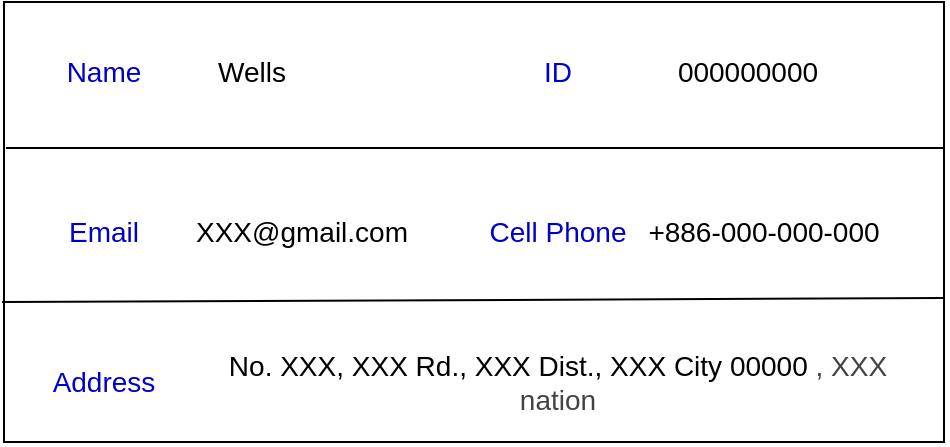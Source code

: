 <mxfile version="21.2.9" type="device">
  <diagram name="第 1 页" id="KaoyzOCaUdj-37x2Ywcc">
    <mxGraphModel dx="1434" dy="764" grid="1" gridSize="10" guides="1" tooltips="1" connect="1" arrows="1" fold="1" page="1" pageScale="1" pageWidth="827" pageHeight="1169" math="0" shadow="0">
      <root>
        <mxCell id="0" />
        <mxCell id="1" parent="0" />
        <mxCell id="txcHr6AUTvd7BKyVK310-1" value="" style="rounded=0;whiteSpace=wrap;html=1;fontSize=14;" vertex="1" parent="1">
          <mxGeometry x="320" y="360" width="470" height="220" as="geometry" />
        </mxCell>
        <mxCell id="txcHr6AUTvd7BKyVK310-2" value="Name" style="text;html=1;strokeColor=none;fillColor=none;align=center;verticalAlign=middle;whiteSpace=wrap;rounded=0;fontColor=#0000CC;fontSize=14;" vertex="1" parent="1">
          <mxGeometry x="340" y="380" width="60" height="30" as="geometry" />
        </mxCell>
        <mxCell id="txcHr6AUTvd7BKyVK310-3" value="" style="endArrow=none;html=1;rounded=0;exitX=0.002;exitY=0.332;exitDx=0;exitDy=0;exitPerimeter=0;align=center;verticalAlign=middle;fontSize=14;" edge="1" parent="1" source="txcHr6AUTvd7BKyVK310-1">
          <mxGeometry width="50" height="50" relative="1" as="geometry">
            <mxPoint x="350" y="432.88" as="sourcePoint" />
            <mxPoint x="790" y="433" as="targetPoint" />
          </mxGeometry>
        </mxCell>
        <mxCell id="txcHr6AUTvd7BKyVK310-4" value="Wells" style="text;html=1;strokeColor=none;fillColor=none;align=center;verticalAlign=middle;whiteSpace=wrap;rounded=0;fontSize=14;" vertex="1" parent="1">
          <mxGeometry x="414" y="380" width="60" height="30" as="geometry" />
        </mxCell>
        <mxCell id="txcHr6AUTvd7BKyVK310-5" value="ID" style="text;html=1;strokeColor=none;fillColor=none;align=center;verticalAlign=middle;whiteSpace=wrap;rounded=0;fontColor=#0000CC;fontSize=14;" vertex="1" parent="1">
          <mxGeometry x="562" y="380" width="70" height="30" as="geometry" />
        </mxCell>
        <mxCell id="txcHr6AUTvd7BKyVK310-6" value="000000000" style="text;html=1;strokeColor=none;fillColor=none;align=center;verticalAlign=middle;whiteSpace=wrap;rounded=0;fontSize=14;" vertex="1" parent="1">
          <mxGeometry x="637" y="380" width="110" height="30" as="geometry" />
        </mxCell>
        <mxCell id="txcHr6AUTvd7BKyVK310-7" value="" style="endArrow=none;html=1;rounded=0;exitX=-0.002;exitY=0.682;exitDx=0;exitDy=0;exitPerimeter=0;align=center;verticalAlign=middle;fontSize=14;" edge="1" parent="1" source="txcHr6AUTvd7BKyVK310-1">
          <mxGeometry width="50" height="50" relative="1" as="geometry">
            <mxPoint x="350" y="508" as="sourcePoint" />
            <mxPoint x="790" y="508" as="targetPoint" />
          </mxGeometry>
        </mxCell>
        <mxCell id="txcHr6AUTvd7BKyVK310-8" value="Email" style="text;html=1;strokeColor=none;fillColor=none;align=center;verticalAlign=middle;whiteSpace=wrap;rounded=0;fontColor=#0000CC;fontSize=14;" vertex="1" parent="1">
          <mxGeometry x="340" y="460" width="60" height="30" as="geometry" />
        </mxCell>
        <mxCell id="txcHr6AUTvd7BKyVK310-9" value="XXX@gmail.com" style="text;html=1;strokeColor=none;fillColor=none;align=center;verticalAlign=middle;whiteSpace=wrap;rounded=0;fontSize=14;" vertex="1" parent="1">
          <mxGeometry x="414" y="460" width="110" height="30" as="geometry" />
        </mxCell>
        <mxCell id="txcHr6AUTvd7BKyVK310-10" value="Cell Phone" style="text;html=1;strokeColor=none;fillColor=none;align=center;verticalAlign=middle;whiteSpace=wrap;rounded=0;fontColor=#0000CC;fontSize=14;" vertex="1" parent="1">
          <mxGeometry x="557" y="460" width="80" height="30" as="geometry" />
        </mxCell>
        <mxCell id="txcHr6AUTvd7BKyVK310-11" value="+886-000-000-000" style="text;html=1;strokeColor=none;fillColor=none;align=center;verticalAlign=middle;whiteSpace=wrap;rounded=0;fontSize=14;" vertex="1" parent="1">
          <mxGeometry x="640" y="460" width="120" height="30" as="geometry" />
        </mxCell>
        <mxCell id="txcHr6AUTvd7BKyVK310-12" value="" style="endArrow=none;html=1;rounded=0;exitX=0;exitY=0.158;exitDx=0;exitDy=0;exitPerimeter=0;align=center;verticalAlign=middle;fontSize=14;" edge="1" parent="1">
          <mxGeometry width="50" height="50" relative="1" as="geometry">
            <mxPoint x="350" y="580" as="sourcePoint" />
            <mxPoint x="790" y="580" as="targetPoint" />
          </mxGeometry>
        </mxCell>
        <mxCell id="txcHr6AUTvd7BKyVK310-15" value="Address" style="text;html=1;strokeColor=none;fillColor=none;align=center;verticalAlign=middle;whiteSpace=wrap;rounded=0;fontColor=#0000CC;fontSize=14;" vertex="1" parent="1">
          <mxGeometry x="340" y="535.12" width="60" height="30" as="geometry" />
        </mxCell>
        <mxCell id="txcHr6AUTvd7BKyVK310-16" value="No. XXX, XXX Rd., XXX Dist., XXX City 00000&lt;span style=&quot;color: rgb(67, 67, 67); font-size: 14px; text-align: start; background-color: rgb(255, 255, 255);&quot;&gt;&amp;nbsp;, XXX nation&lt;/span&gt;" style="text;html=1;strokeColor=none;fillColor=none;align=center;verticalAlign=middle;whiteSpace=wrap;rounded=0;fontSize=14;fontFamily=Helvetica;" vertex="1" parent="1">
          <mxGeometry x="414" y="535.12" width="366" height="30" as="geometry" />
        </mxCell>
      </root>
    </mxGraphModel>
  </diagram>
</mxfile>
